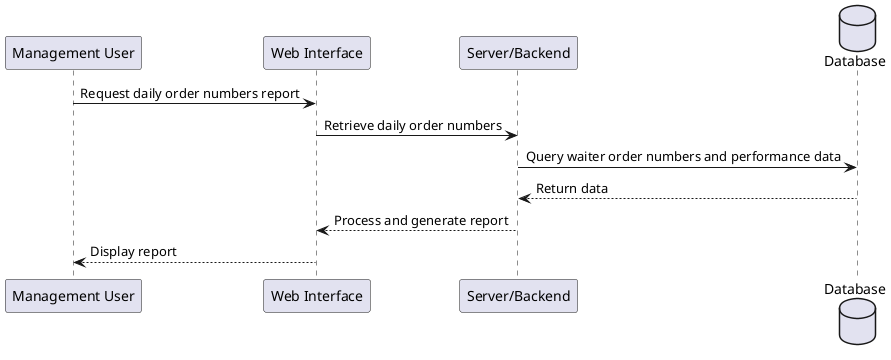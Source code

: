 @startuml
participant "Management User" as Mgmt
participant "Web Interface" as Web
participant "Server/Backend" as Server
database "Database" as DB

Mgmt -> Web : Request daily order numbers report
Web -> Server : Retrieve daily order numbers
Server -> DB : Query waiter order numbers and performance data
DB --> Server : Return data
Server --> Web : Process and generate report
Web --> Mgmt : Display report

@enduml